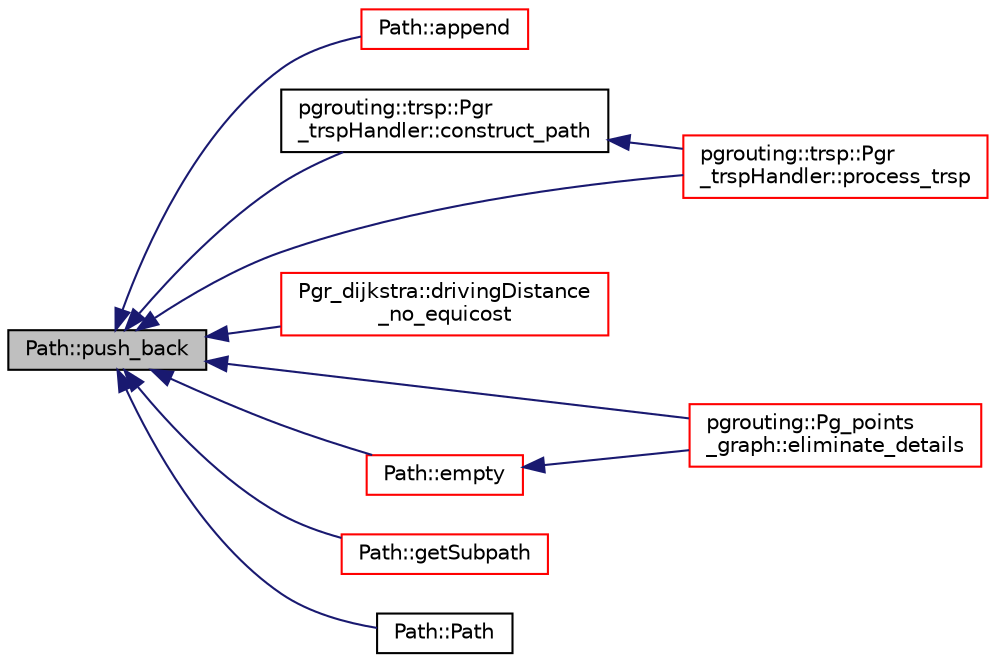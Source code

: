 digraph "Path::push_back"
{
  edge [fontname="Helvetica",fontsize="10",labelfontname="Helvetica",labelfontsize="10"];
  node [fontname="Helvetica",fontsize="10",shape=record];
  rankdir="LR";
  Node1 [label="Path::push_back",height=0.2,width=0.4,color="black", fillcolor="grey75", style="filled", fontcolor="black"];
  Node1 -> Node2 [dir="back",color="midnightblue",fontsize="10",style="solid",fontname="Helvetica"];
  Node2 [label="Path::append",height=0.2,width=0.4,color="red", fillcolor="white", style="filled",URL="$classPath.html#a81dda9b296131350ee5be51a13e095b7",tooltip="Path: 2 -> 9 seq node edge cost agg_cost 0 2 4 1 0 1 5 8 1 1 2 6 9 1 2 3 9 -1 0 3 Path: 9 -> 3 seq no..."];
  Node1 -> Node3 [dir="back",color="midnightblue",fontsize="10",style="solid",fontname="Helvetica"];
  Node3 [label="pgrouting::trsp::Pgr\l_trspHandler::construct_path",height=0.2,width=0.4,color="black", fillcolor="white", style="filled",URL="$classpgrouting_1_1trsp_1_1Pgr__trspHandler.html#afb0d7e7d3049ca1c2a003b0571fcc02d"];
  Node3 -> Node4 [dir="back",color="midnightblue",fontsize="10",style="solid",fontname="Helvetica"];
  Node4 [label="pgrouting::trsp::Pgr\l_trspHandler::process_trsp",height=0.2,width=0.4,color="red", fillcolor="white", style="filled",URL="$classpgrouting_1_1trsp_1_1Pgr__trspHandler.html#a5d3b1ce02215d5c0ea5519e678b9c320"];
  Node1 -> Node5 [dir="back",color="midnightblue",fontsize="10",style="solid",fontname="Helvetica"];
  Node5 [label="Pgr_dijkstra::drivingDistance\l_no_equicost",height=0.2,width=0.4,color="red", fillcolor="white", style="filled",URL="$classPgr__dijkstra.html#ac41eff6be348e54c06d497edbf2ed62a"];
  Node1 -> Node6 [dir="back",color="midnightblue",fontsize="10",style="solid",fontname="Helvetica"];
  Node6 [label="pgrouting::Pg_points\l_graph::eliminate_details",height=0.2,width=0.4,color="red", fillcolor="white", style="filled",URL="$classpgrouting_1_1Pg__points__graph.html#afb5f097e63bec94e140eedd9ce9ba451"];
  Node1 -> Node7 [dir="back",color="midnightblue",fontsize="10",style="solid",fontname="Helvetica"];
  Node7 [label="Path::empty",height=0.2,width=0.4,color="red", fillcolor="white", style="filled",URL="$classPath.html#ad413fcb7c6c703e711d4be9b8cf91bf4"];
  Node7 -> Node6 [dir="back",color="midnightblue",fontsize="10",style="solid",fontname="Helvetica"];
  Node1 -> Node8 [dir="back",color="midnightblue",fontsize="10",style="solid",fontname="Helvetica"];
  Node8 [label="Path::getSubpath",height=0.2,width=0.4,color="red", fillcolor="white", style="filled",URL="$classPath.html#ac9db12aac6bf4f045a25c3fd1e70fd20"];
  Node1 -> Node9 [dir="back",color="midnightblue",fontsize="10",style="solid",fontname="Helvetica"];
  Node9 [label="Path::Path",height=0.2,width=0.4,color="black", fillcolor="white", style="filled",URL="$classPath.html#aa756b9e7d3f6da13211097788882378a"];
  Node1 -> Node4 [dir="back",color="midnightblue",fontsize="10",style="solid",fontname="Helvetica"];
}

